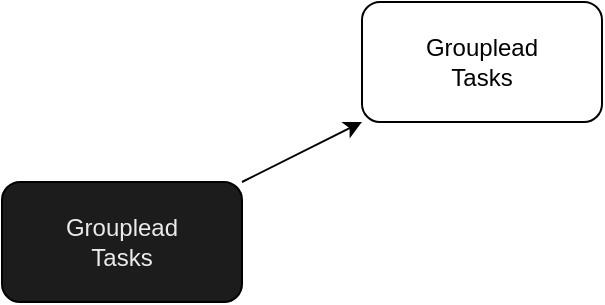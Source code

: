 <mxfile version="21.3.8" type="github">
  <diagram id="DhiRnUvXFa2sswUN5dy3" name="Page-1">
    <mxGraphModel dx="1434" dy="754" grid="1" gridSize="10" guides="1" tooltips="1" connect="1" arrows="1" fold="1" page="1" pageScale="1" pageWidth="827" pageHeight="1169" math="0" shadow="0">
      <root>
        <mxCell id="0" />
        <mxCell id="1" parent="0" />
        <mxCell id="IjB8PLEvGTR35VX_Fp7d-3" value="" style="rounded=0;orthogonalLoop=1;jettySize=auto;html=1;" edge="1" parent="1" source="IjB8PLEvGTR35VX_Fp7d-1" target="IjB8PLEvGTR35VX_Fp7d-2">
          <mxGeometry relative="1" as="geometry" />
        </mxCell>
        <mxCell id="IjB8PLEvGTR35VX_Fp7d-1" value="Grouplead&lt;br&gt;Tasks" style="rounded=1;whiteSpace=wrap;html=1;fillColor=#1C1C1C;fontColor=#EBEBEB;" vertex="1" parent="1">
          <mxGeometry x="310" y="290" width="120" height="60" as="geometry" />
        </mxCell>
        <mxCell id="IjB8PLEvGTR35VX_Fp7d-2" value="Grouplead&lt;br&gt;Tasks" style="rounded=1;whiteSpace=wrap;html=1;" vertex="1" parent="1">
          <mxGeometry x="490" y="200" width="120" height="60" as="geometry" />
        </mxCell>
      </root>
    </mxGraphModel>
  </diagram>
</mxfile>
